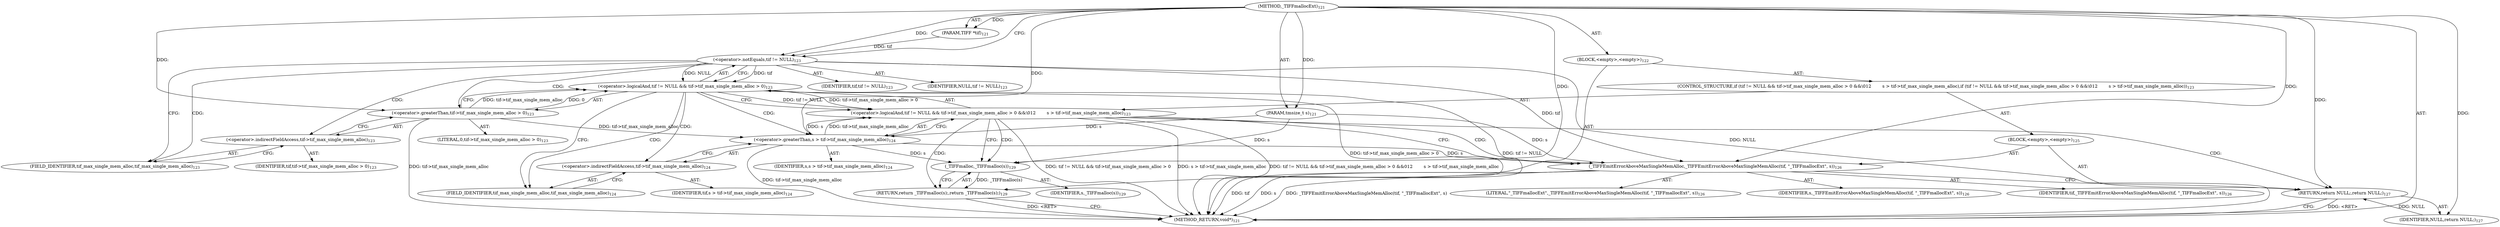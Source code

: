 digraph "_TIFFmallocExt" {  
"180" [label = <(METHOD,_TIFFmallocExt)<SUB>121</SUB>> ]
"181" [label = <(PARAM,TIFF *tif)<SUB>121</SUB>> ]
"182" [label = <(PARAM,tmsize_t s)<SUB>121</SUB>> ]
"183" [label = <(BLOCK,&lt;empty&gt;,&lt;empty&gt;)<SUB>122</SUB>> ]
"184" [label = <(CONTROL_STRUCTURE,if (tif != NULL &amp;&amp; tif-&gt;tif_max_single_mem_alloc &gt; 0 &amp;&amp;\012        s &gt; tif-&gt;tif_max_single_mem_alloc),if (tif != NULL &amp;&amp; tif-&gt;tif_max_single_mem_alloc &gt; 0 &amp;&amp;\012        s &gt; tif-&gt;tif_max_single_mem_alloc))<SUB>123</SUB>> ]
"185" [label = <(&lt;operator&gt;.logicalAnd,tif != NULL &amp;&amp; tif-&gt;tif_max_single_mem_alloc &gt; 0 &amp;&amp;\012        s &gt; tif-&gt;tif_max_single_mem_alloc)<SUB>123</SUB>> ]
"186" [label = <(&lt;operator&gt;.logicalAnd,tif != NULL &amp;&amp; tif-&gt;tif_max_single_mem_alloc &gt; 0)<SUB>123</SUB>> ]
"187" [label = <(&lt;operator&gt;.notEquals,tif != NULL)<SUB>123</SUB>> ]
"188" [label = <(IDENTIFIER,tif,tif != NULL)<SUB>123</SUB>> ]
"189" [label = <(IDENTIFIER,NULL,tif != NULL)<SUB>123</SUB>> ]
"190" [label = <(&lt;operator&gt;.greaterThan,tif-&gt;tif_max_single_mem_alloc &gt; 0)<SUB>123</SUB>> ]
"191" [label = <(&lt;operator&gt;.indirectFieldAccess,tif-&gt;tif_max_single_mem_alloc)<SUB>123</SUB>> ]
"192" [label = <(IDENTIFIER,tif,tif-&gt;tif_max_single_mem_alloc &gt; 0)<SUB>123</SUB>> ]
"193" [label = <(FIELD_IDENTIFIER,tif_max_single_mem_alloc,tif_max_single_mem_alloc)<SUB>123</SUB>> ]
"194" [label = <(LITERAL,0,tif-&gt;tif_max_single_mem_alloc &gt; 0)<SUB>123</SUB>> ]
"195" [label = <(&lt;operator&gt;.greaterThan,s &gt; tif-&gt;tif_max_single_mem_alloc)<SUB>124</SUB>> ]
"196" [label = <(IDENTIFIER,s,s &gt; tif-&gt;tif_max_single_mem_alloc)<SUB>124</SUB>> ]
"197" [label = <(&lt;operator&gt;.indirectFieldAccess,tif-&gt;tif_max_single_mem_alloc)<SUB>124</SUB>> ]
"198" [label = <(IDENTIFIER,tif,s &gt; tif-&gt;tif_max_single_mem_alloc)<SUB>124</SUB>> ]
"199" [label = <(FIELD_IDENTIFIER,tif_max_single_mem_alloc,tif_max_single_mem_alloc)<SUB>124</SUB>> ]
"200" [label = <(BLOCK,&lt;empty&gt;,&lt;empty&gt;)<SUB>125</SUB>> ]
"201" [label = <(_TIFFEmitErrorAboveMaxSingleMemAlloc,_TIFFEmitErrorAboveMaxSingleMemAlloc(tif, &quot;_TIFFmallocExt&quot;, s))<SUB>126</SUB>> ]
"202" [label = <(IDENTIFIER,tif,_TIFFEmitErrorAboveMaxSingleMemAlloc(tif, &quot;_TIFFmallocExt&quot;, s))<SUB>126</SUB>> ]
"203" [label = <(LITERAL,&quot;_TIFFmallocExt&quot;,_TIFFEmitErrorAboveMaxSingleMemAlloc(tif, &quot;_TIFFmallocExt&quot;, s))<SUB>126</SUB>> ]
"204" [label = <(IDENTIFIER,s,_TIFFEmitErrorAboveMaxSingleMemAlloc(tif, &quot;_TIFFmallocExt&quot;, s))<SUB>126</SUB>> ]
"205" [label = <(RETURN,return NULL;,return NULL;)<SUB>127</SUB>> ]
"206" [label = <(IDENTIFIER,NULL,return NULL;)<SUB>127</SUB>> ]
"207" [label = <(RETURN,return _TIFFmalloc(s);,return _TIFFmalloc(s);)<SUB>129</SUB>> ]
"208" [label = <(_TIFFmalloc,_TIFFmalloc(s))<SUB>129</SUB>> ]
"209" [label = <(IDENTIFIER,s,_TIFFmalloc(s))<SUB>129</SUB>> ]
"210" [label = <(METHOD_RETURN,void*)<SUB>121</SUB>> ]
  "180" -> "181"  [ label = "AST: "] 
  "180" -> "182"  [ label = "AST: "] 
  "180" -> "183"  [ label = "AST: "] 
  "180" -> "210"  [ label = "AST: "] 
  "183" -> "184"  [ label = "AST: "] 
  "183" -> "207"  [ label = "AST: "] 
  "184" -> "185"  [ label = "AST: "] 
  "184" -> "200"  [ label = "AST: "] 
  "185" -> "186"  [ label = "AST: "] 
  "185" -> "195"  [ label = "AST: "] 
  "186" -> "187"  [ label = "AST: "] 
  "186" -> "190"  [ label = "AST: "] 
  "187" -> "188"  [ label = "AST: "] 
  "187" -> "189"  [ label = "AST: "] 
  "190" -> "191"  [ label = "AST: "] 
  "190" -> "194"  [ label = "AST: "] 
  "191" -> "192"  [ label = "AST: "] 
  "191" -> "193"  [ label = "AST: "] 
  "195" -> "196"  [ label = "AST: "] 
  "195" -> "197"  [ label = "AST: "] 
  "197" -> "198"  [ label = "AST: "] 
  "197" -> "199"  [ label = "AST: "] 
  "200" -> "201"  [ label = "AST: "] 
  "200" -> "205"  [ label = "AST: "] 
  "201" -> "202"  [ label = "AST: "] 
  "201" -> "203"  [ label = "AST: "] 
  "201" -> "204"  [ label = "AST: "] 
  "205" -> "206"  [ label = "AST: "] 
  "207" -> "208"  [ label = "AST: "] 
  "208" -> "209"  [ label = "AST: "] 
  "207" -> "210"  [ label = "CFG: "] 
  "185" -> "201"  [ label = "CFG: "] 
  "185" -> "208"  [ label = "CFG: "] 
  "208" -> "207"  [ label = "CFG: "] 
  "186" -> "185"  [ label = "CFG: "] 
  "186" -> "199"  [ label = "CFG: "] 
  "195" -> "185"  [ label = "CFG: "] 
  "201" -> "205"  [ label = "CFG: "] 
  "205" -> "210"  [ label = "CFG: "] 
  "187" -> "186"  [ label = "CFG: "] 
  "187" -> "193"  [ label = "CFG: "] 
  "190" -> "186"  [ label = "CFG: "] 
  "197" -> "195"  [ label = "CFG: "] 
  "191" -> "190"  [ label = "CFG: "] 
  "199" -> "197"  [ label = "CFG: "] 
  "193" -> "191"  [ label = "CFG: "] 
  "180" -> "187"  [ label = "CFG: "] 
  "207" -> "210"  [ label = "DDG: &lt;RET&gt;"] 
  "205" -> "210"  [ label = "DDG: &lt;RET&gt;"] 
  "186" -> "210"  [ label = "DDG: tif != NULL"] 
  "190" -> "210"  [ label = "DDG: tif-&gt;tif_max_single_mem_alloc"] 
  "186" -> "210"  [ label = "DDG: tif-&gt;tif_max_single_mem_alloc &gt; 0"] 
  "185" -> "210"  [ label = "DDG: tif != NULL &amp;&amp; tif-&gt;tif_max_single_mem_alloc &gt; 0"] 
  "195" -> "210"  [ label = "DDG: tif-&gt;tif_max_single_mem_alloc"] 
  "185" -> "210"  [ label = "DDG: s &gt; tif-&gt;tif_max_single_mem_alloc"] 
  "185" -> "210"  [ label = "DDG: tif != NULL &amp;&amp; tif-&gt;tif_max_single_mem_alloc &gt; 0 &amp;&amp;\012        s &gt; tif-&gt;tif_max_single_mem_alloc"] 
  "201" -> "210"  [ label = "DDG: tif"] 
  "201" -> "210"  [ label = "DDG: s"] 
  "201" -> "210"  [ label = "DDG: _TIFFEmitErrorAboveMaxSingleMemAlloc(tif, &quot;_TIFFmallocExt&quot;, s)"] 
  "187" -> "210"  [ label = "DDG: NULL"] 
  "180" -> "181"  [ label = "DDG: "] 
  "180" -> "182"  [ label = "DDG: "] 
  "208" -> "207"  [ label = "DDG: _TIFFmalloc(s)"] 
  "186" -> "185"  [ label = "DDG: tif != NULL"] 
  "186" -> "185"  [ label = "DDG: tif-&gt;tif_max_single_mem_alloc &gt; 0"] 
  "195" -> "185"  [ label = "DDG: s"] 
  "195" -> "185"  [ label = "DDG: tif-&gt;tif_max_single_mem_alloc"] 
  "206" -> "205"  [ label = "DDG: NULL"] 
  "180" -> "205"  [ label = "DDG: "] 
  "195" -> "208"  [ label = "DDG: s"] 
  "182" -> "208"  [ label = "DDG: s"] 
  "180" -> "208"  [ label = "DDG: "] 
  "187" -> "186"  [ label = "DDG: tif"] 
  "187" -> "186"  [ label = "DDG: NULL"] 
  "190" -> "186"  [ label = "DDG: tif-&gt;tif_max_single_mem_alloc"] 
  "190" -> "186"  [ label = "DDG: 0"] 
  "182" -> "195"  [ label = "DDG: s"] 
  "180" -> "195"  [ label = "DDG: "] 
  "190" -> "195"  [ label = "DDG: tif-&gt;tif_max_single_mem_alloc"] 
  "187" -> "201"  [ label = "DDG: tif"] 
  "180" -> "201"  [ label = "DDG: "] 
  "195" -> "201"  [ label = "DDG: s"] 
  "182" -> "201"  [ label = "DDG: s"] 
  "180" -> "206"  [ label = "DDG: "] 
  "181" -> "187"  [ label = "DDG: tif"] 
  "180" -> "187"  [ label = "DDG: "] 
  "180" -> "190"  [ label = "DDG: "] 
  "185" -> "208"  [ label = "CDG: "] 
  "185" -> "201"  [ label = "CDG: "] 
  "185" -> "205"  [ label = "CDG: "] 
  "185" -> "207"  [ label = "CDG: "] 
  "186" -> "195"  [ label = "CDG: "] 
  "186" -> "197"  [ label = "CDG: "] 
  "186" -> "199"  [ label = "CDG: "] 
  "187" -> "191"  [ label = "CDG: "] 
  "187" -> "193"  [ label = "CDG: "] 
  "187" -> "190"  [ label = "CDG: "] 
}
